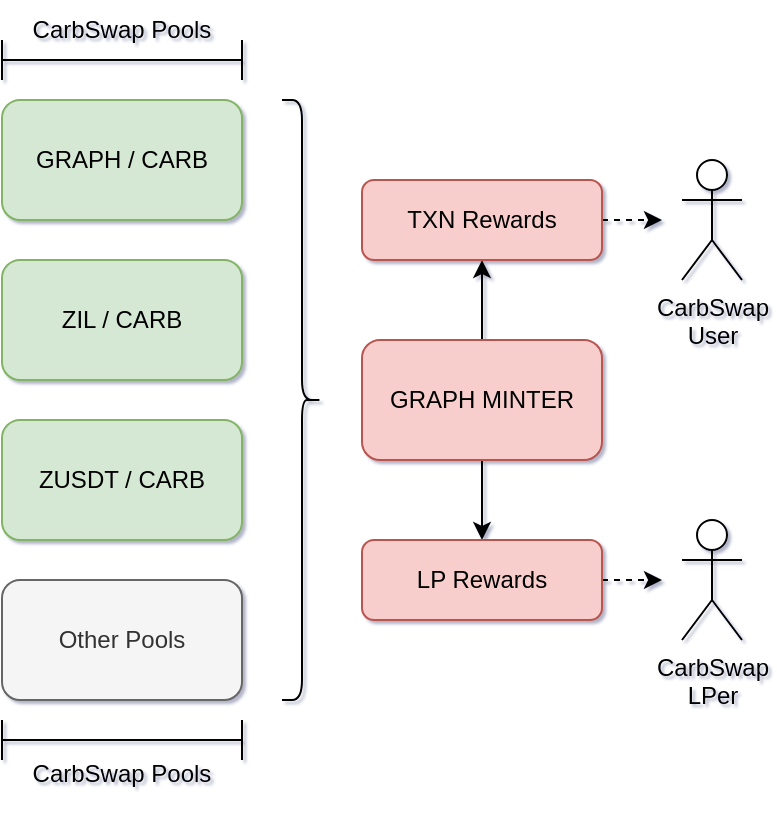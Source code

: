 <mxfile version="16.2.2" type="github">
  <diagram id="SXav6wTVjm6T2SrGScyL" name="Page-1">
    <mxGraphModel dx="2115" dy="621" grid="1" gridSize="10" guides="1" tooltips="1" connect="1" arrows="1" fold="1" page="1" pageScale="1" pageWidth="1169" pageHeight="827" math="0" shadow="1">
      <root>
        <mxCell id="0" />
        <mxCell id="1" parent="0" />
        <mxCell id="MCO4oEbckZnSG91TUfwP-11" value="GRAPH / CARB" style="rounded=1;whiteSpace=wrap;html=1;fillColor=#d5e8d4;strokeColor=#82b366;" parent="1" vertex="1">
          <mxGeometry x="-860" y="260" width="120" height="60" as="geometry" />
        </mxCell>
        <mxCell id="MCO4oEbckZnSG91TUfwP-12" value="ZIL / CARB" style="rounded=1;whiteSpace=wrap;html=1;fillColor=#d5e8d4;strokeColor=#82b366;" parent="1" vertex="1">
          <mxGeometry x="-860" y="340" width="120" height="60" as="geometry" />
        </mxCell>
        <mxCell id="MCO4oEbckZnSG91TUfwP-13" value="ZUSDT / CARB" style="rounded=1;whiteSpace=wrap;html=1;fillColor=#d5e8d4;strokeColor=#82b366;" parent="1" vertex="1">
          <mxGeometry x="-860" y="420" width="120" height="60" as="geometry" />
        </mxCell>
        <mxCell id="MCO4oEbckZnSG91TUfwP-14" value="Other Pools" style="rounded=1;whiteSpace=wrap;html=1;fillColor=#f5f5f5;strokeColor=#666666;fontColor=#333333;" parent="1" vertex="1">
          <mxGeometry x="-860" y="500" width="120" height="60" as="geometry" />
        </mxCell>
        <mxCell id="MCO4oEbckZnSG91TUfwP-30" value="" style="shape=crossbar;whiteSpace=wrap;html=1;rounded=1;" parent="1" vertex="1">
          <mxGeometry x="-860" y="570" width="120" height="20" as="geometry" />
        </mxCell>
        <mxCell id="MCO4oEbckZnSG91TUfwP-31" value="" style="shape=crossbar;whiteSpace=wrap;html=1;rounded=1;" parent="1" vertex="1">
          <mxGeometry x="-860" y="230" width="120" height="20" as="geometry" />
        </mxCell>
        <mxCell id="MCO4oEbckZnSG91TUfwP-32" value="CarbSwap Pools" style="text;html=1;strokeColor=none;fillColor=none;align=center;verticalAlign=middle;whiteSpace=wrap;rounded=0;" parent="1" vertex="1">
          <mxGeometry x="-855" y="582" width="110" height="30" as="geometry" />
        </mxCell>
        <mxCell id="MCO4oEbckZnSG91TUfwP-33" value="CarbSwap Pools" style="text;html=1;strokeColor=none;fillColor=none;align=center;verticalAlign=middle;whiteSpace=wrap;rounded=0;" parent="1" vertex="1">
          <mxGeometry x="-855" y="210" width="110" height="30" as="geometry" />
        </mxCell>
        <mxCell id="hy4OhUEkCoSjXJdkK4bs-3" value="" style="shape=curlyBracket;whiteSpace=wrap;html=1;rounded=1;flipH=1;" parent="1" vertex="1">
          <mxGeometry x="-720" y="260" width="20" height="300" as="geometry" />
        </mxCell>
        <mxCell id="hy4OhUEkCoSjXJdkK4bs-13" style="edgeStyle=orthogonalEdgeStyle;rounded=0;orthogonalLoop=1;jettySize=auto;html=1;exitX=0.5;exitY=0;exitDx=0;exitDy=0;entryX=0.5;entryY=1;entryDx=0;entryDy=0;" parent="1" source="hy4OhUEkCoSjXJdkK4bs-4" target="hy4OhUEkCoSjXJdkK4bs-5" edge="1">
          <mxGeometry relative="1" as="geometry" />
        </mxCell>
        <mxCell id="hy4OhUEkCoSjXJdkK4bs-14" style="edgeStyle=orthogonalEdgeStyle;rounded=0;orthogonalLoop=1;jettySize=auto;html=1;exitX=0.5;exitY=1;exitDx=0;exitDy=0;entryX=0.5;entryY=0;entryDx=0;entryDy=0;" parent="1" source="hy4OhUEkCoSjXJdkK4bs-4" target="hy4OhUEkCoSjXJdkK4bs-6" edge="1">
          <mxGeometry relative="1" as="geometry" />
        </mxCell>
        <mxCell id="hy4OhUEkCoSjXJdkK4bs-4" value="GRAPH MINTER" style="rounded=1;whiteSpace=wrap;html=1;fillColor=#f8cecc;strokeColor=#b85450;" parent="1" vertex="1">
          <mxGeometry x="-680" y="380" width="120" height="60" as="geometry" />
        </mxCell>
        <mxCell id="hy4OhUEkCoSjXJdkK4bs-11" style="edgeStyle=orthogonalEdgeStyle;rounded=0;orthogonalLoop=1;jettySize=auto;html=1;exitX=1;exitY=0.5;exitDx=0;exitDy=0;dashed=1;" parent="1" source="hy4OhUEkCoSjXJdkK4bs-5" edge="1">
          <mxGeometry relative="1" as="geometry">
            <mxPoint x="-530" y="320" as="targetPoint" />
            <Array as="points">
              <mxPoint x="-540" y="320" />
              <mxPoint x="-540" y="320" />
            </Array>
          </mxGeometry>
        </mxCell>
        <mxCell id="hy4OhUEkCoSjXJdkK4bs-5" value="TXN Rewards" style="rounded=1;whiteSpace=wrap;html=1;fillColor=#f8cecc;strokeColor=#b85450;" parent="1" vertex="1">
          <mxGeometry x="-680" y="300" width="120" height="40" as="geometry" />
        </mxCell>
        <mxCell id="hy4OhUEkCoSjXJdkK4bs-12" style="edgeStyle=orthogonalEdgeStyle;rounded=0;orthogonalLoop=1;jettySize=auto;html=1;exitX=1;exitY=0.5;exitDx=0;exitDy=0;dashed=1;" parent="1" source="hy4OhUEkCoSjXJdkK4bs-6" edge="1">
          <mxGeometry relative="1" as="geometry">
            <mxPoint x="-530" y="500" as="targetPoint" />
          </mxGeometry>
        </mxCell>
        <mxCell id="hy4OhUEkCoSjXJdkK4bs-6" value="LP Rewards" style="rounded=1;whiteSpace=wrap;html=1;fillColor=#f8cecc;strokeColor=#b85450;" parent="1" vertex="1">
          <mxGeometry x="-680" y="480" width="120" height="40" as="geometry" />
        </mxCell>
        <mxCell id="hy4OhUEkCoSjXJdkK4bs-9" value="CarbSwap&lt;br&gt;User" style="shape=umlActor;verticalLabelPosition=bottom;verticalAlign=top;html=1;outlineConnect=0;" parent="1" vertex="1">
          <mxGeometry x="-520" y="290" width="30" height="60" as="geometry" />
        </mxCell>
        <mxCell id="hy4OhUEkCoSjXJdkK4bs-10" value="CarbSwap&lt;br&gt;LPer" style="shape=umlActor;verticalLabelPosition=bottom;verticalAlign=top;html=1;outlineConnect=0;" parent="1" vertex="1">
          <mxGeometry x="-520" y="470" width="30" height="60" as="geometry" />
        </mxCell>
      </root>
    </mxGraphModel>
  </diagram>
</mxfile>

